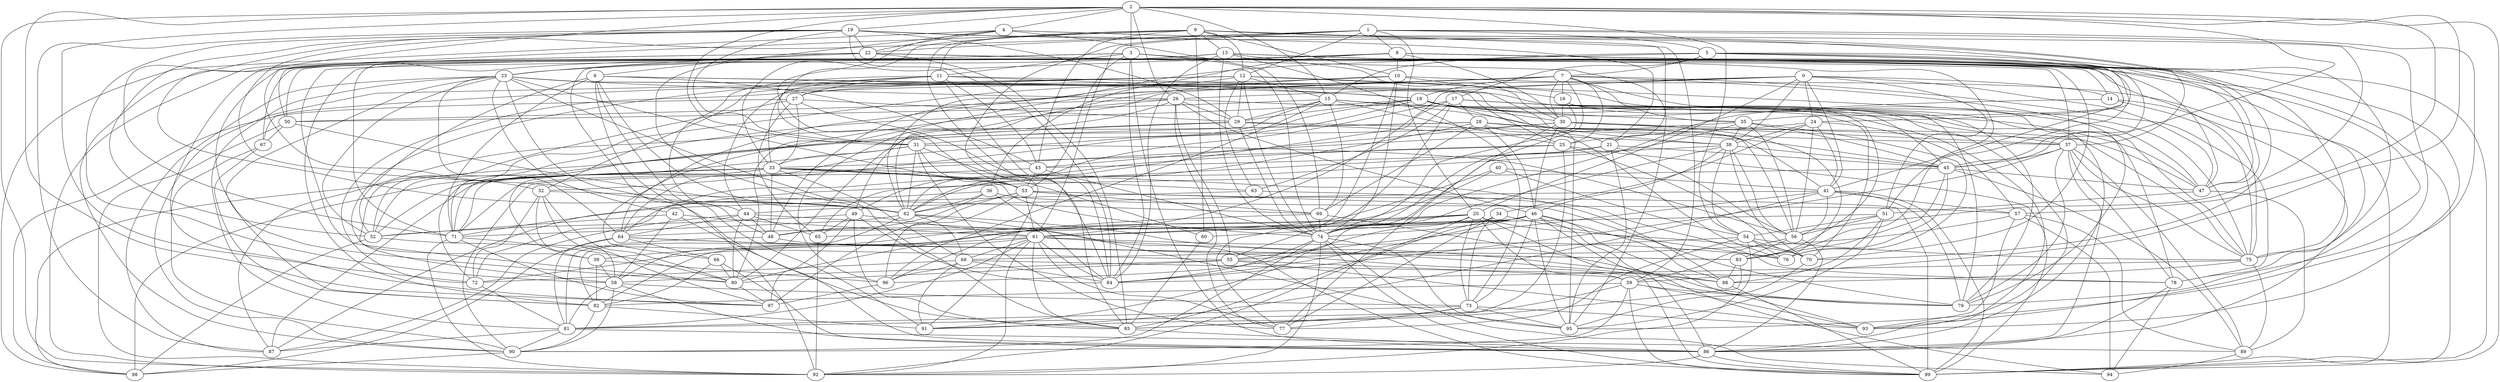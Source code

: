 graph G {
    "14" -- "74";
    "61" -- "82";
    "9" -- "84";
    "28" -- "41";
    "7" -- "25";
    "61" -- "76";
    "9" -- "62";
    "23" -- "26";
    "54" -- "92";
    "41" -- "57";
    "78" -- "86";
    "74" -- "94";
    "55" -- "80";
    "89" -- "94";
    "3" -- "86";
    "52" -- "98";
    "20" -- "58";
    "18" -- "86";
    "23" -- "95";
    "5" -- "24";
    "53" -- "62";
    "23" -- "53";
    "28" -- "87";
    "2" -- "99";
    "16" -- "75";
    "0" -- "14";
    "3" -- "11";
    "68" -- "91";
    "26" -- "49";
    "33" -- "74";
    "32" -- "58";
    "12" -- "90";
    "25" -- "70";
    "39" -- "82";
    "51" -- "88";
    "8" -- "51";
    "31" -- "56";
    "40" -- "48";
    "36" -- "62";
    "30" -- "76";
    "45" -- "47";
    "49" -- "52";
    "22" -- "83";
    "7" -- "80";
    "12" -- "29";
    "64" -- "98";
    "62" -- "95";
    "81" -- "90";
    "41" -- "44";
    "31" -- "33";
    "5" -- "62";
    "11" -- "39";
    "48" -- "81";
    "9" -- "59";
    "27" -- "65";
    "12" -- "32";
    "4" -- "69";
    "20" -- "96";
    "53" -- "69";
    "19" -- "84";
    "33" -- "98";
    "58" -- "90";
    "19" -- "58";
    "33" -- "68";
    "20" -- "61";
    "18" -- "93";
    "23" -- "64";
    "8" -- "82";
    "45" -- "83";
    "32" -- "72";
    "33" -- "53";
    "6" -- "18";
    "8" -- "33";
    "63" -- "78";
    "9" -- "60";
    "6" -- "52";
    "26" -- "70";
    "74" -- "92";
    "38" -- "46";
    "20" -- "85";
    "67" -- "82";
    "21" -- "95";
    "44" -- "80";
    "46" -- "73";
    "59" -- "99";
    "45" -- "76";
    "0" -- "47";
    "13" -- "99";
    "82" -- "90";
    "37" -- "89";
    "2" -- "45";
    "34" -- "77";
    "7" -- "16";
    "55" -- "58";
    "1" -- "95";
    "2" -- "71";
    "11" -- "43";
    "2" -- "97";
    "17" -- "63";
    "30" -- "75";
    "64" -- "81";
    "6" -- "91";
    "41" -- "91";
    "23" -- "86";
    "58" -- "86";
    "0" -- "38";
    "5" -- "15";
    "47" -- "51";
    "61" -- "92";
    "23" -- "42";
    "38" -- "70";
    "13" -- "80";
    "18" -- "29";
    "75" -- "84";
    "3" -- "70";
    "54" -- "70";
    "66" -- "82";
    "8" -- "71";
    "15" -- "50";
    "13" -- "30";
    "58" -- "81";
    "0" -- "61";
    "46" -- "61";
    "96" -- "97";
    "19" -- "29";
    "37" -- "75";
    "61" -- "85";
    "28" -- "46";
    "13" -- "73";
    "48" -- "83";
    "23" -- "25";
    "10" -- "62";
    "15" -- "29";
    "11" -- "21";
    "13" -- "23";
    "2" -- "54";
    "12" -- "74";
    "62" -- "68";
    "28" -- "37";
    "22" -- "23";
    "61" -- "72";
    "35" -- "45";
    "38" -- "74";
    "42" -- "58";
    "74" -- "90";
    "75" -- "88";
    "7" -- "64";
    "47" -- "89";
    "24" -- "56";
    "26" -- "50";
    "49" -- "97";
    "7" -- "18";
    "9" -- "43";
    "6" -- "45";
    "73" -- "95";
    "4" -- "53";
    "15" -- "69";
    "35" -- "56";
    "9" -- "13";
    "18" -- "32";
    "6" -- "71";
    "54" -- "77";
    "64" -- "83";
    "13" -- "47";
    "24" -- "25";
    "16" -- "79";
    "56" -- "86";
    "46" -- "86";
    "57" -- "94";
    "41" -- "99";
    "4" -- "22";
    "19" -- "22";
    "62" -- "88";
    "33" -- "63";
    "2" -- "92";
    "17" -- "28";
    "6" -- "62";
    "50" -- "92";
    "65" -- "92";
    "27" -- "98";
    "66" -- "80";
    "8" -- "99";
    "44" -- "64";
    "68" -- "78";
    "2" -- "3";
    "33" -- "71";
    "68" -- "84";
    "86" -- "99";
    "19" -- "31";
    "52" -- "55";
    "26" -- "46";
    "59" -- "79";
    "33" -- "48";
    "7" -- "30";
    "29" -- "45";
    "35" -- "38";
    "61" -- "77";
    "7" -- "52";
    "29" -- "71";
    "38" -- "43";
    "15" -- "31";
    "19" -- "62";
    "2" -- "26";
    "33" -- "88";
    "46" -- "74";
    "10" -- "74";
    "20" -- "39";
    "81" -- "87";
    "86" -- "92";
    "8" -- "37";
    "5" -- "35";
    "29" -- "38";
    "1" -- "90";
    "2" -- "72";
    "37" -- "45";
    "26" -- "66";
    "9" -- "10";
    "3" -- "92";
    "43" -- "53";
    "28" -- "76";
    "12" -- "15";
    "1" -- "22";
    "16" -- "74";
    "69" -- "74";
    "21" -- "91";
    "83" -- "91";
    "90" -- "98";
    "1" -- "8";
    "23" -- "85";
    "8" -- "93";
    "2" -- "15";
    "35" -- "71";
    "59" -- "93";
    "68" -- "96";
    "54" -- "55";
    "28" -- "62";
    "34" -- "73";
    "40" -- "41";
    "73" -- "93";
    "26" -- "77";
    "18" -- "30";
    "31" -- "71";
    "55" -- "93";
    "11" -- "27";
    "20" -- "70";
    "46" -- "84";
    "23" -- "82";
    "35" -- "76";
    "59" -- "82";
    "37" -- "78";
    "80" -- "97";
    "61" -- "88";
    "7" -- "35";
    "40" -- "54";
    "3" -- "74";
    "49" -- "84";
    "41" -- "55";
    "42" -- "52";
    "74" -- "84";
    "38" -- "54";
    "3" -- "80";
    "4" -- "98";
    "17" -- "78";
    "64" -- "66";
    "22" -- "85";
    "7" -- "78";
    "46" -- "95";
    "12" -- "27";
    "53" -- "96";
    "68" -- "72";
    "8" -- "75";
    "30" -- "98";
    "71" -- "80";
    "51" -- "54";
    "69" -- "96";
    "2" -- "59";
    "22" -- "62";
    "14" -- "75";
    "61" -- "81";
    "27" -- "33";
    "30" -- "46";
    "73" -- "81";
    "41" -- "56";
    "31" -- "53";
    "74" -- "95";
    "53" -- "79";
    "15" -- "25";
    "88" -- "99";
    "69" -- "79";
    "44" -- "87";
    "50" -- "62";
    "20" -- "59";
    "39" -- "96";
    "4" -- "6";
    "26" -- "55";
    "85" -- "86";
    "56" -- "59";
    "5" -- "7";
    "70" -- "95";
    "53" -- "61";
    "23" -- "52";
    "34" -- "76";
    "55" -- "59";
    "61" -- "68";
    "62" -- "82";
    "78" -- "94";
    "36" -- "48";
    "13" -- "50";
    "44" -- "48";
    "40" -- "80";
    "1" -- "20";
    "56" -- "83";
    "2" -- "19";
    "33" -- "87";
    "23" -- "87";
    "57" -- "89";
    "58" -- "73";
    "43" -- "90";
    "32" -- "69";
    "24" -- "34";
    "71" -- "92";
    "21" -- "45";
    "19" -- "21";
    "9" -- "47";
    "27" -- "85";
    "16" -- "30";
    "10" -- "44";
    "11" -- "33";
    "72" -- "81";
    "51" -- "65";
    "17" -- "49";
    "30" -- "77";
    "28" -- "69";
    "10" -- "16";
    "7" -- "83";
    "42" -- "85";
    "19" -- "52";
    "2" -- "4";
    "44" -- "99";
    "24" -- "41";
    "46" -- "60";
    "57" -- "68";
    "45" -- "89";
    "22" -- "37";
    "81" -- "89";
    "30" -- "37";
    "37" -- "86";
    "0" -- "72";
    "13" -- "74";
    "29" -- "80";
    "4" -- "70";
    "29" -- "74";
    "12" -- "63";
    "19" -- "87";
    "11" -- "18";
    "46" -- "93";
    "18" -- "64";
    "15" -- "56";
    "2" -- "31";
    "0" -- "51";
    "51" -- "56";
    "60" -- "85";
    "2" -- "57";
    "0" -- "41";
    "62" -- "71";
    "33" -- "52";
    "73" -- "77";
    "13" -- "67";
    "42" -- "61";
    "25" -- "99";
    "75" -- "89";
    "0" -- "20";
    "41" -- "79";
    "3" -- "97";
    "21" -- "56";
    "71" -- "97";
    "82" -- "91";
    "5" -- "47";
    "11" -- "84";
    "33" -- "39";
    "36" -- "84";
    "31" -- "60";
    "18" -- "35";
    "54" -- "76";
    "15" -- "96";
    "17" -- "62";
    "28" -- "72";
    "38" -- "56";
    "67" -- "90";
    "22" -- "95";
    "19" -- "75";
    "32" -- "97";
    "1" -- "12";
    "23" -- "81";
    "21" -- "65";
    "59" -- "81";
    "25" -- "33";
    "4" -- "21";
    "22" -- "32";
    "35" -- "62";
    "36" -- "57";
    "17" -- "55";
    "13" -- "41";
    "18" -- "52";
    "39" -- "58";
    "64" -- "79";
    "26" -- "29";
    "0" -- "24";
    "46" -- "88";
    "53" -- "99";
    "1" -- "5";
    "45" -- "87";
    "34" -- "92";
    "5" -- "17";
    "61" -- "84";
    "30" -- "43";
    "28" -- "47";
    "37" -- "84";
    "9" -- "56";
    "6" -- "48";
    "3" -- "78";
    "20" -- "99";
    "18" -- "47";
    "3" -- "84";
    "20" -- "73";
    "7" -- "74";
    "10" -- "99";
    "43" -- "74";
    "7" -- "96";
    "10" -- "77";
    "22" -- "50";
    "12" -- "75";
    "25" -- "85";
    "8" -- "36";
    "6" -- "43";
    "73" -- "85";
    "1" -- "91";
    "8" -- "10";
    "49" -- "65";
    "9" -- "11";
    "18" -- "38";
    "38" -- "45";
    "3" -- "93";
    "12" -- "48";
    "54" -- "75";
    "7" -- "67";
    "49" -- "61";
    "24" -- "57";
    "83" -- "88";
    "8" -- "92";
    "14" -- "86";
    "27" -- "58";
    "59" -- "90";
    "36" -- "72";
    "5" -- "45";
    "3" -- "53";
    "25" -- "64";
    "13" -- "84";
    "31" -- "62";
    "11" -- "44";
    "9" -- "12";
    "12" -- "47";
    "66" -- "86";
    "17" -- "86";
    "3" -- "14";
    "27" -- "29";
    "57" -- "93";
    "24" -- "38";
    "37" -- "79";
    "74" -- "99";
    "51" -- "95";
    "34" -- "61";
    "50" -- "67";
    "63" -- "71";
    "3" -- "75";
    "1" -- "79";
    "8" -- "30";
    "49" -- "85";
    "31" -- "77";
    "9" -- "31";
    "17" -- "79";
    "44" -- "65";
    "0" -- "26";
    "7" -- "79";
    "46" -- "94";
    "53" -- "97";
    "32" -- "80";
    "46" -- "64";
    "1" -- "61";
    "15" -- "37";
}
